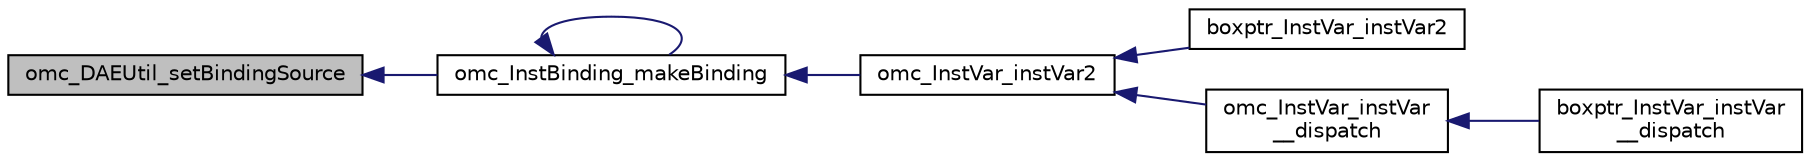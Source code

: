digraph "omc_DAEUtil_setBindingSource"
{
  edge [fontname="Helvetica",fontsize="10",labelfontname="Helvetica",labelfontsize="10"];
  node [fontname="Helvetica",fontsize="10",shape=record];
  rankdir="LR";
  Node3340 [label="omc_DAEUtil_setBindingSource",height=0.2,width=0.4,color="black", fillcolor="grey75", style="filled", fontcolor="black"];
  Node3340 -> Node3341 [dir="back",color="midnightblue",fontsize="10",style="solid",fontname="Helvetica"];
  Node3341 [label="omc_InstBinding_makeBinding",height=0.2,width=0.4,color="black", fillcolor="white", style="filled",URL="$db/de7/_inst_binding_8h.html#a9f2572b8d03f05d6108692d8aed19c9d"];
  Node3341 -> Node3341 [dir="back",color="midnightblue",fontsize="10",style="solid",fontname="Helvetica"];
  Node3341 -> Node3342 [dir="back",color="midnightblue",fontsize="10",style="solid",fontname="Helvetica"];
  Node3342 [label="omc_InstVar_instVar2",height=0.2,width=0.4,color="black", fillcolor="white", style="filled",URL="$d6/d54/_inst_var_8c.html#a2e8c425dac89efe97c8c330d806b7492"];
  Node3342 -> Node3343 [dir="back",color="midnightblue",fontsize="10",style="solid",fontname="Helvetica"];
  Node3343 [label="boxptr_InstVar_instVar2",height=0.2,width=0.4,color="black", fillcolor="white", style="filled",URL="$d6/d54/_inst_var_8c.html#a103a4258c6a74e9e202f7223d944554b"];
  Node3342 -> Node3344 [dir="back",color="midnightblue",fontsize="10",style="solid",fontname="Helvetica"];
  Node3344 [label="omc_InstVar_instVar\l__dispatch",height=0.2,width=0.4,color="black", fillcolor="white", style="filled",URL="$d6/d54/_inst_var_8c.html#a30c666d5e62e0e0cc36dc5041cc6c43d"];
  Node3344 -> Node3345 [dir="back",color="midnightblue",fontsize="10",style="solid",fontname="Helvetica"];
  Node3345 [label="boxptr_InstVar_instVar\l__dispatch",height=0.2,width=0.4,color="black", fillcolor="white", style="filled",URL="$d6/d54/_inst_var_8c.html#a62e0a9b61bb9c632c69b95c7924d8311"];
}
